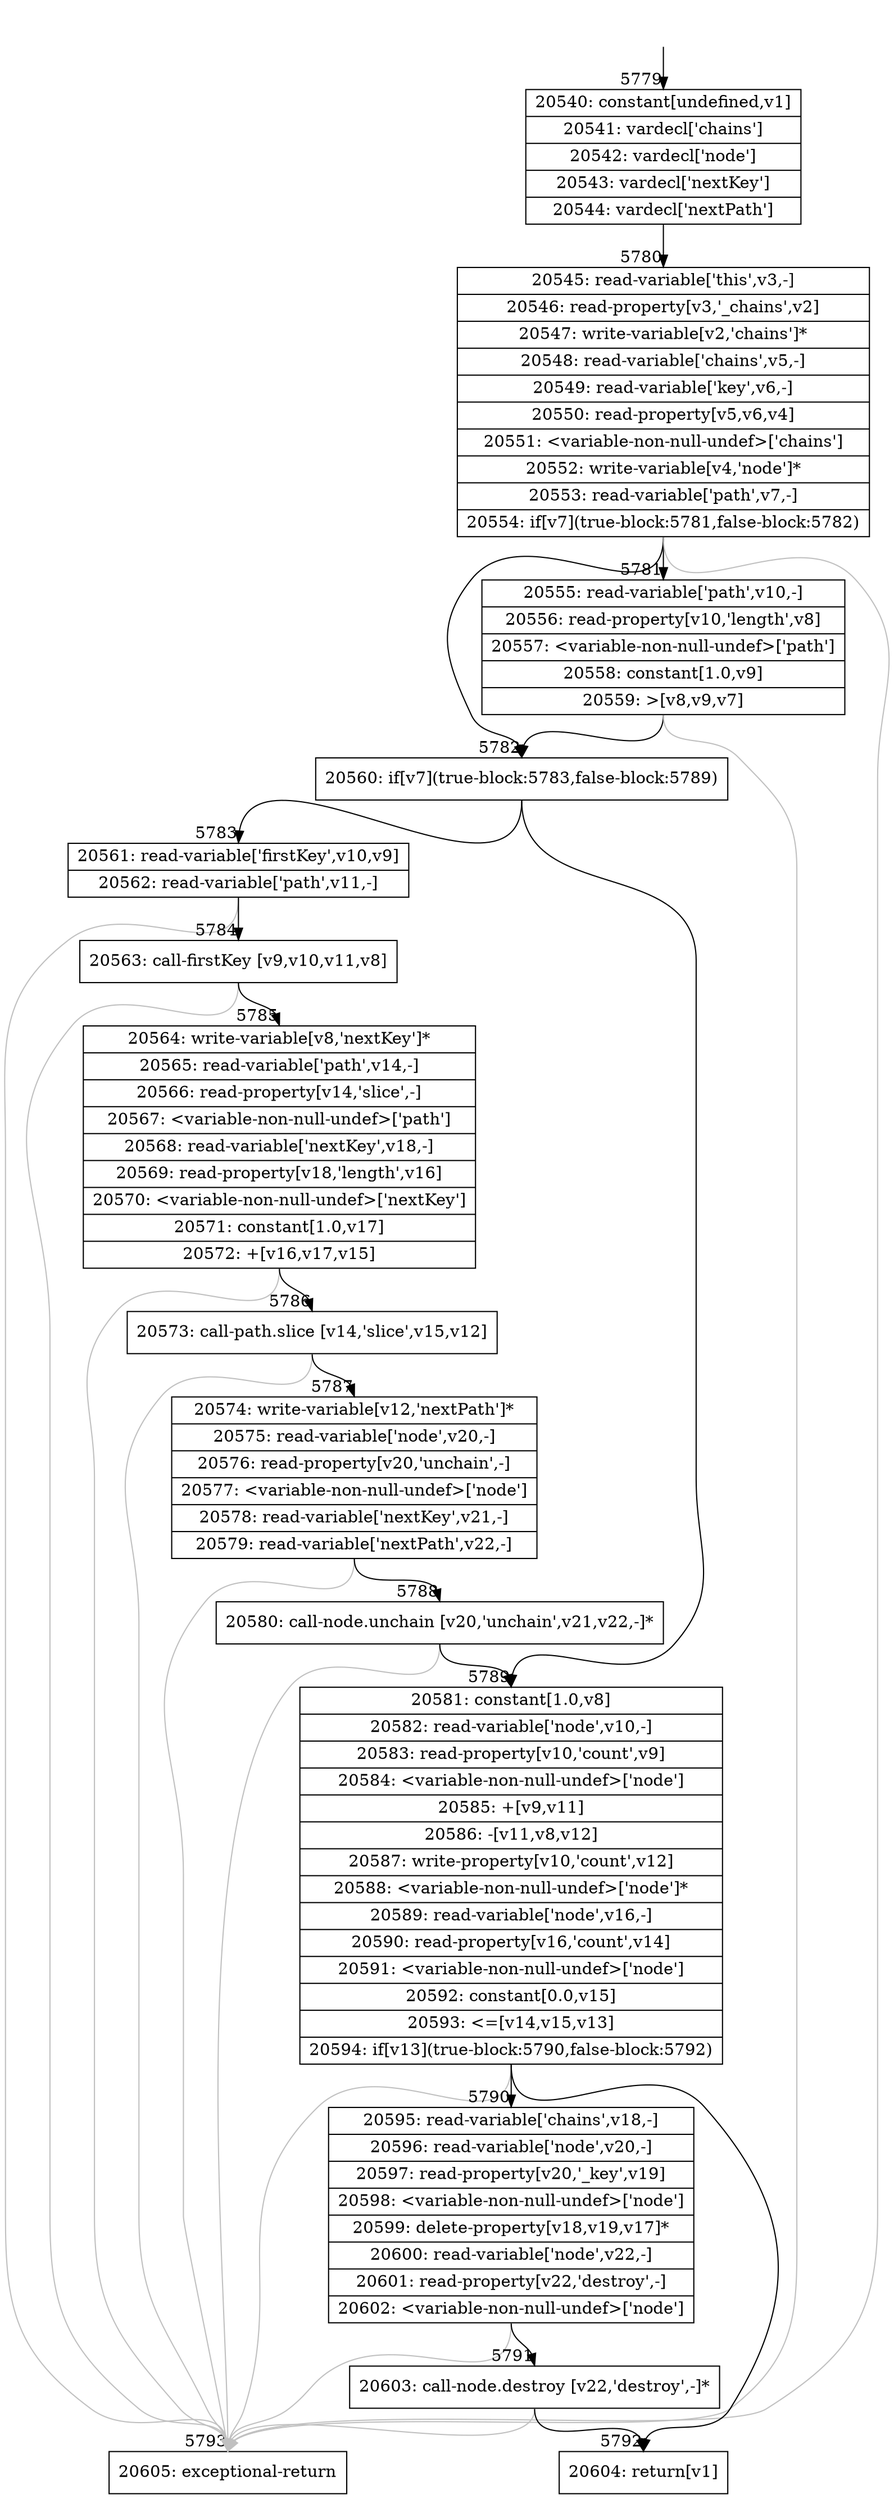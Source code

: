 digraph {
rankdir="TD"
BB_entry467[shape=none,label=""];
BB_entry467 -> BB5779 [tailport=s, headport=n, headlabel="    5779"]
BB5779 [shape=record label="{20540: constant[undefined,v1]|20541: vardecl['chains']|20542: vardecl['node']|20543: vardecl['nextKey']|20544: vardecl['nextPath']}" ] 
BB5779 -> BB5780 [tailport=s, headport=n, headlabel="      5780"]
BB5780 [shape=record label="{20545: read-variable['this',v3,-]|20546: read-property[v3,'_chains',v2]|20547: write-variable[v2,'chains']*|20548: read-variable['chains',v5,-]|20549: read-variable['key',v6,-]|20550: read-property[v5,v6,v4]|20551: \<variable-non-null-undef\>['chains']|20552: write-variable[v4,'node']*|20553: read-variable['path',v7,-]|20554: if[v7](true-block:5781,false-block:5782)}" ] 
BB5780 -> BB5782 [tailport=s, headport=n, headlabel="      5782"]
BB5780 -> BB5781 [tailport=s, headport=n, headlabel="      5781"]
BB5780 -> BB5793 [tailport=s, headport=n, color=gray, headlabel="      5793"]
BB5781 [shape=record label="{20555: read-variable['path',v10,-]|20556: read-property[v10,'length',v8]|20557: \<variable-non-null-undef\>['path']|20558: constant[1.0,v9]|20559: \>[v8,v9,v7]}" ] 
BB5781 -> BB5782 [tailport=s, headport=n]
BB5781 -> BB5793 [tailport=s, headport=n, color=gray]
BB5782 [shape=record label="{20560: if[v7](true-block:5783,false-block:5789)}" ] 
BB5782 -> BB5783 [tailport=s, headport=n, headlabel="      5783"]
BB5782 -> BB5789 [tailport=s, headport=n, headlabel="      5789"]
BB5783 [shape=record label="{20561: read-variable['firstKey',v10,v9]|20562: read-variable['path',v11,-]}" ] 
BB5783 -> BB5784 [tailport=s, headport=n, headlabel="      5784"]
BB5783 -> BB5793 [tailport=s, headport=n, color=gray]
BB5784 [shape=record label="{20563: call-firstKey [v9,v10,v11,v8]}" ] 
BB5784 -> BB5785 [tailport=s, headport=n, headlabel="      5785"]
BB5784 -> BB5793 [tailport=s, headport=n, color=gray]
BB5785 [shape=record label="{20564: write-variable[v8,'nextKey']*|20565: read-variable['path',v14,-]|20566: read-property[v14,'slice',-]|20567: \<variable-non-null-undef\>['path']|20568: read-variable['nextKey',v18,-]|20569: read-property[v18,'length',v16]|20570: \<variable-non-null-undef\>['nextKey']|20571: constant[1.0,v17]|20572: +[v16,v17,v15]}" ] 
BB5785 -> BB5786 [tailport=s, headport=n, headlabel="      5786"]
BB5785 -> BB5793 [tailport=s, headport=n, color=gray]
BB5786 [shape=record label="{20573: call-path.slice [v14,'slice',v15,v12]}" ] 
BB5786 -> BB5787 [tailport=s, headport=n, headlabel="      5787"]
BB5786 -> BB5793 [tailport=s, headport=n, color=gray]
BB5787 [shape=record label="{20574: write-variable[v12,'nextPath']*|20575: read-variable['node',v20,-]|20576: read-property[v20,'unchain',-]|20577: \<variable-non-null-undef\>['node']|20578: read-variable['nextKey',v21,-]|20579: read-variable['nextPath',v22,-]}" ] 
BB5787 -> BB5788 [tailport=s, headport=n, headlabel="      5788"]
BB5787 -> BB5793 [tailport=s, headport=n, color=gray]
BB5788 [shape=record label="{20580: call-node.unchain [v20,'unchain',v21,v22,-]*}" ] 
BB5788 -> BB5789 [tailport=s, headport=n]
BB5788 -> BB5793 [tailport=s, headport=n, color=gray]
BB5789 [shape=record label="{20581: constant[1.0,v8]|20582: read-variable['node',v10,-]|20583: read-property[v10,'count',v9]|20584: \<variable-non-null-undef\>['node']|20585: +[v9,v11]|20586: -[v11,v8,v12]|20587: write-property[v10,'count',v12]|20588: \<variable-non-null-undef\>['node']*|20589: read-variable['node',v16,-]|20590: read-property[v16,'count',v14]|20591: \<variable-non-null-undef\>['node']|20592: constant[0.0,v15]|20593: \<=[v14,v15,v13]|20594: if[v13](true-block:5790,false-block:5792)}" ] 
BB5789 -> BB5790 [tailport=s, headport=n, headlabel="      5790"]
BB5789 -> BB5792 [tailport=s, headport=n, headlabel="      5792"]
BB5789 -> BB5793 [tailport=s, headport=n, color=gray]
BB5790 [shape=record label="{20595: read-variable['chains',v18,-]|20596: read-variable['node',v20,-]|20597: read-property[v20,'_key',v19]|20598: \<variable-non-null-undef\>['node']|20599: delete-property[v18,v19,v17]*|20600: read-variable['node',v22,-]|20601: read-property[v22,'destroy',-]|20602: \<variable-non-null-undef\>['node']}" ] 
BB5790 -> BB5791 [tailport=s, headport=n, headlabel="      5791"]
BB5790 -> BB5793 [tailport=s, headport=n, color=gray]
BB5791 [shape=record label="{20603: call-node.destroy [v22,'destroy',-]*}" ] 
BB5791 -> BB5792 [tailport=s, headport=n]
BB5791 -> BB5793 [tailport=s, headport=n, color=gray]
BB5792 [shape=record label="{20604: return[v1]}" ] 
BB5793 [shape=record label="{20605: exceptional-return}" ] 
//#$~ 10458
}
